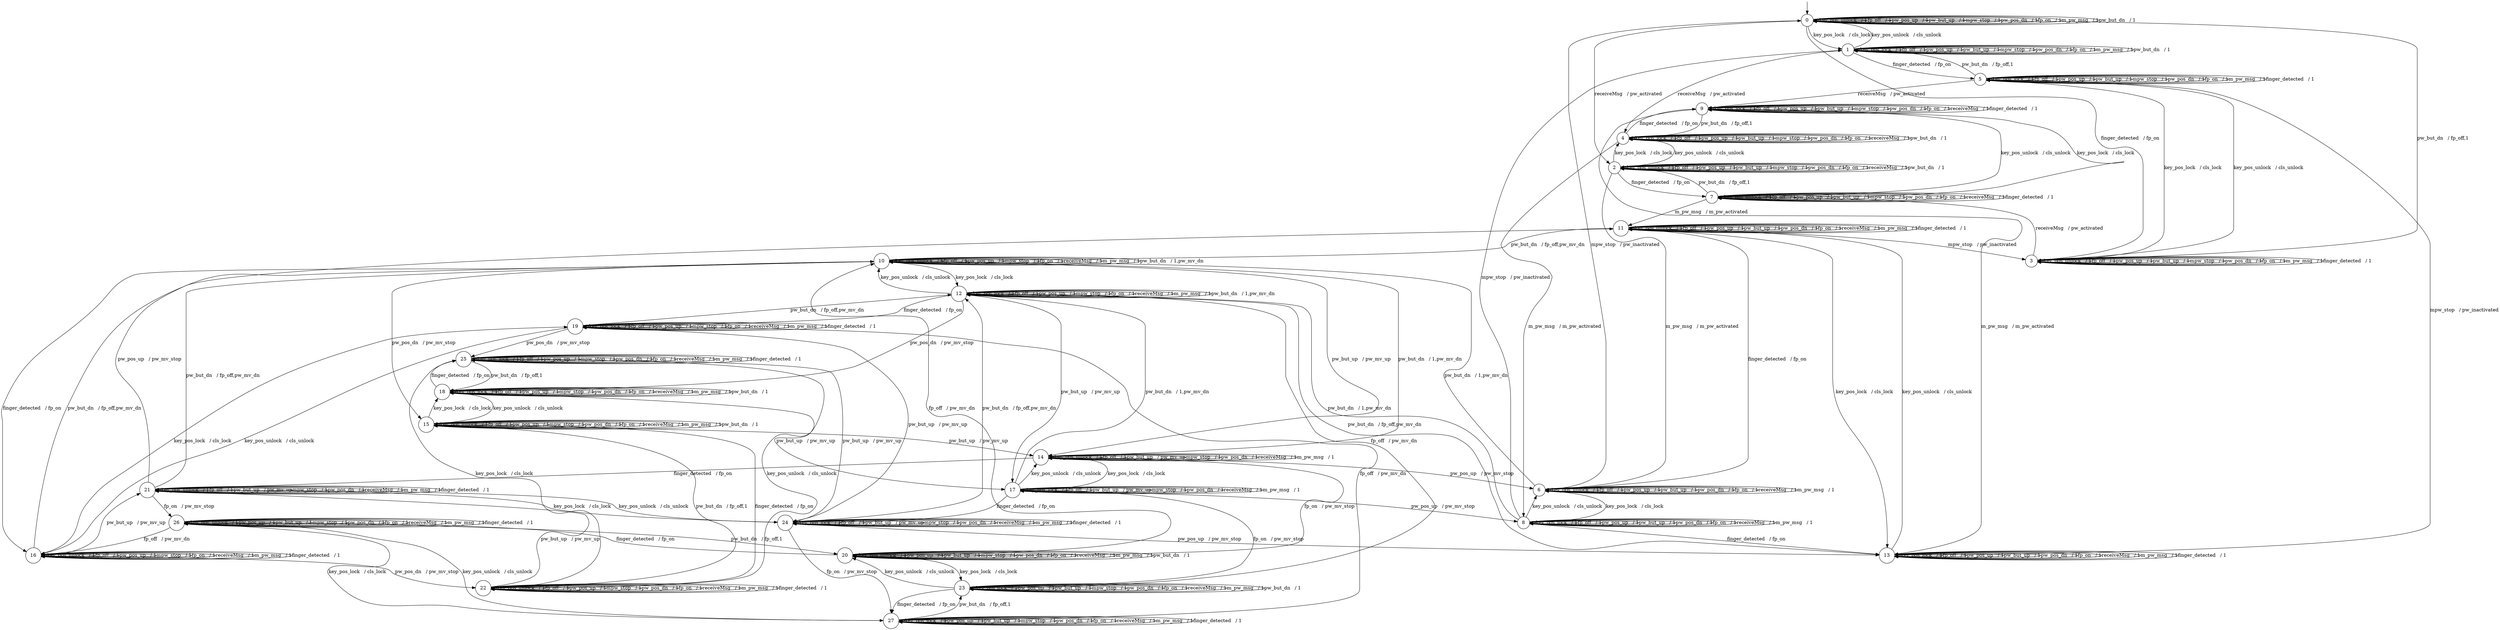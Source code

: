digraph g {

	s0 [shape="circle" label="0"];
	s1 [shape="circle" label="1"];
	s2 [shape="circle" label="2"];
	s3 [shape="circle" label="3"];
	s4 [shape="circle" label="4"];
	s5 [shape="circle" label="5"];
	s6 [shape="circle" label="6"];
	s7 [shape="circle" label="7"];
	s8 [shape="circle" label="8"];
	s9 [shape="circle" label="9"];
	s10 [shape="circle" label="10"];
	s11 [shape="circle" label="11"];
	s12 [shape="circle" label="12"];
	s13 [shape="circle" label="13"];
	s14 [shape="circle" label="14"];
	s15 [shape="circle" label="15"];
	s16 [shape="circle" label="16"];
	s17 [shape="circle" label="17"];
	s18 [shape="circle" label="18"];
	s19 [shape="circle" label="19"];
	s20 [shape="circle" label="20"];
	s21 [shape="circle" label="21"];
	s22 [shape="circle" label="22"];
	s23 [shape="circle" label="23"];
	s24 [shape="circle" label="24"];
	s25 [shape="circle" label="25"];
	s26 [shape="circle" label="26"];
	s27 [shape="circle" label="27"];
	s0 -> s0 [label="key_pos_unlock   / 1"];
	s0 -> s1 [label="key_pos_lock   / cls_lock"];
	s0 -> s0 [label="fp_off   / 1"];
	s0 -> s0 [label="pw_pos_up   / 1"];
	s0 -> s0 [label="pw_but_up   / 1"];
	s0 -> s0 [label="mpw_stop   / 1"];
	s0 -> s0 [label="pw_pos_dn   / 1"];
	s0 -> s0 [label="fp_on   / 1"];
	s0 -> s2 [label="receiveMsg   / pw_activated"];
	s0 -> s0 [label="m_pw_msg   / 1"];
	s0 -> s0 [label="pw_but_dn   / 1"];
	s0 -> s3 [label="finger_detected   / fp_on"];
	s1 -> s0 [label="key_pos_unlock   / cls_unlock"];
	s1 -> s1 [label="key_pos_lock   / 1"];
	s1 -> s1 [label="fp_off   / 1"];
	s1 -> s1 [label="pw_pos_up   / 1"];
	s1 -> s1 [label="pw_but_up   / 1"];
	s1 -> s1 [label="mpw_stop   / 1"];
	s1 -> s1 [label="pw_pos_dn   / 1"];
	s1 -> s1 [label="fp_on   / 1"];
	s1 -> s4 [label="receiveMsg   / pw_activated"];
	s1 -> s1 [label="m_pw_msg   / 1"];
	s1 -> s1 [label="pw_but_dn   / 1"];
	s1 -> s5 [label="finger_detected   / fp_on"];
	s2 -> s2 [label="key_pos_unlock   / 1"];
	s2 -> s4 [label="key_pos_lock   / cls_lock"];
	s2 -> s2 [label="fp_off   / 1"];
	s2 -> s2 [label="pw_pos_up   / 1"];
	s2 -> s2 [label="pw_but_up   / 1"];
	s2 -> s2 [label="mpw_stop   / 1"];
	s2 -> s2 [label="pw_pos_dn   / 1"];
	s2 -> s2 [label="fp_on   / 1"];
	s2 -> s2 [label="receiveMsg   / 1"];
	s2 -> s6 [label="m_pw_msg   / m_pw_activated"];
	s2 -> s2 [label="pw_but_dn   / 1"];
	s2 -> s7 [label="finger_detected   / fp_on"];
	s3 -> s3 [label="key_pos_unlock   / 1"];
	s3 -> s5 [label="key_pos_lock   / cls_lock"];
	s3 -> s3 [label="fp_off   / 1"];
	s3 -> s3 [label="pw_pos_up   / 1"];
	s3 -> s3 [label="pw_but_up   / 1"];
	s3 -> s3 [label="mpw_stop   / 1"];
	s3 -> s3 [label="pw_pos_dn   / 1"];
	s3 -> s3 [label="fp_on   / 1"];
	s3 -> s7 [label="receiveMsg   / pw_activated"];
	s3 -> s3 [label="m_pw_msg   / 1"];
	s3 -> s0 [label="pw_but_dn   / fp_off,1"];
	s3 -> s3 [label="finger_detected   / 1"];
	s4 -> s2 [label="key_pos_unlock   / cls_unlock"];
	s4 -> s4 [label="key_pos_lock   / 1"];
	s4 -> s4 [label="fp_off   / 1"];
	s4 -> s4 [label="pw_pos_up   / 1"];
	s4 -> s4 [label="pw_but_up   / 1"];
	s4 -> s4 [label="mpw_stop   / 1"];
	s4 -> s4 [label="pw_pos_dn   / 1"];
	s4 -> s4 [label="fp_on   / 1"];
	s4 -> s4 [label="receiveMsg   / 1"];
	s4 -> s8 [label="m_pw_msg   / m_pw_activated"];
	s4 -> s4 [label="pw_but_dn   / 1"];
	s4 -> s9 [label="finger_detected   / fp_on"];
	s5 -> s3 [label="key_pos_unlock   / cls_unlock"];
	s5 -> s5 [label="key_pos_lock   / 1"];
	s5 -> s5 [label="fp_off   / 1"];
	s5 -> s5 [label="pw_pos_up   / 1"];
	s5 -> s5 [label="pw_but_up   / 1"];
	s5 -> s5 [label="mpw_stop   / 1"];
	s5 -> s5 [label="pw_pos_dn   / 1"];
	s5 -> s5 [label="fp_on   / 1"];
	s5 -> s9 [label="receiveMsg   / pw_activated"];
	s5 -> s5 [label="m_pw_msg   / 1"];
	s5 -> s1 [label="pw_but_dn   / fp_off,1"];
	s5 -> s5 [label="finger_detected   / 1"];
	s6 -> s6 [label="key_pos_unlock   / 1"];
	s6 -> s8 [label="key_pos_lock   / cls_lock"];
	s6 -> s6 [label="fp_off   / 1"];
	s6 -> s6 [label="pw_pos_up   / 1"];
	s6 -> s6 [label="pw_but_up   / 1"];
	s6 -> s0 [label="mpw_stop   / pw_inactivated"];
	s6 -> s6 [label="pw_pos_dn   / 1"];
	s6 -> s6 [label="fp_on   / 1"];
	s6 -> s6 [label="receiveMsg   / 1"];
	s6 -> s6 [label="m_pw_msg   / 1"];
	s6 -> s10 [label="pw_but_dn   / 1,pw_mv_dn"];
	s6 -> s11 [label="finger_detected   / fp_on"];
	s7 -> s7 [label="key_pos_unlock   / 1"];
	s7 -> s9 [label="key_pos_lock   / cls_lock"];
	s7 -> s7 [label="fp_off   / 1"];
	s7 -> s7 [label="pw_pos_up   / 1"];
	s7 -> s7 [label="pw_but_up   / 1"];
	s7 -> s7 [label="mpw_stop   / 1"];
	s7 -> s7 [label="pw_pos_dn   / 1"];
	s7 -> s7 [label="fp_on   / 1"];
	s7 -> s7 [label="receiveMsg   / 1"];
	s7 -> s11 [label="m_pw_msg   / m_pw_activated"];
	s7 -> s2 [label="pw_but_dn   / fp_off,1"];
	s7 -> s7 [label="finger_detected   / 1"];
	s8 -> s6 [label="key_pos_unlock   / cls_unlock"];
	s8 -> s8 [label="key_pos_lock   / 1"];
	s8 -> s8 [label="fp_off   / 1"];
	s8 -> s8 [label="pw_pos_up   / 1"];
	s8 -> s8 [label="pw_but_up   / 1"];
	s8 -> s1 [label="mpw_stop   / pw_inactivated"];
	s8 -> s8 [label="pw_pos_dn   / 1"];
	s8 -> s8 [label="fp_on   / 1"];
	s8 -> s8 [label="receiveMsg   / 1"];
	s8 -> s8 [label="m_pw_msg   / 1"];
	s8 -> s12 [label="pw_but_dn   / 1,pw_mv_dn"];
	s8 -> s13 [label="finger_detected   / fp_on"];
	s9 -> s7 [label="key_pos_unlock   / cls_unlock"];
	s9 -> s9 [label="key_pos_lock   / 1"];
	s9 -> s9 [label="fp_off   / 1"];
	s9 -> s9 [label="pw_pos_up   / 1"];
	s9 -> s9 [label="pw_but_up   / 1"];
	s9 -> s9 [label="mpw_stop   / 1"];
	s9 -> s9 [label="pw_pos_dn   / 1"];
	s9 -> s9 [label="fp_on   / 1"];
	s9 -> s9 [label="receiveMsg   / 1"];
	s9 -> s13 [label="m_pw_msg   / m_pw_activated"];
	s9 -> s4 [label="pw_but_dn   / fp_off,1"];
	s9 -> s9 [label="finger_detected   / 1"];
	s10 -> s10 [label="key_pos_unlock   / 1"];
	s10 -> s12 [label="key_pos_lock   / cls_lock"];
	s10 -> s10 [label="fp_off   / 1"];
	s10 -> s10 [label="pw_pos_up   / 1"];
	s10 -> s14 [label="pw_but_up   / pw_mv_up"];
	s10 -> s10 [label="mpw_stop   / 1"];
	s10 -> s15 [label="pw_pos_dn   / pw_mv_stop"];
	s10 -> s10 [label="fp_on   / 1"];
	s10 -> s10 [label="receiveMsg   / 1"];
	s10 -> s10 [label="m_pw_msg   / 1"];
	s10 -> s10 [label="pw_but_dn   / 1,pw_mv_dn"];
	s10 -> s16 [label="finger_detected   / fp_on"];
	s11 -> s11 [label="key_pos_unlock   / 1"];
	s11 -> s13 [label="key_pos_lock   / cls_lock"];
	s11 -> s11 [label="fp_off   / 1"];
	s11 -> s11 [label="pw_pos_up   / 1"];
	s11 -> s11 [label="pw_but_up   / 1"];
	s11 -> s3 [label="mpw_stop   / pw_inactivated"];
	s11 -> s11 [label="pw_pos_dn   / 1"];
	s11 -> s11 [label="fp_on   / 1"];
	s11 -> s11 [label="receiveMsg   / 1"];
	s11 -> s11 [label="m_pw_msg   / 1"];
	s11 -> s10 [label="pw_but_dn   / fp_off,pw_mv_dn"];
	s11 -> s11 [label="finger_detected   / 1"];
	s12 -> s10 [label="key_pos_unlock   / cls_unlock"];
	s12 -> s12 [label="key_pos_lock   / 1"];
	s12 -> s12 [label="fp_off   / 1"];
	s12 -> s12 [label="pw_pos_up   / 1"];
	s12 -> s17 [label="pw_but_up   / pw_mv_up"];
	s12 -> s12 [label="mpw_stop   / 1"];
	s12 -> s18 [label="pw_pos_dn   / pw_mv_stop"];
	s12 -> s12 [label="fp_on   / 1"];
	s12 -> s12 [label="receiveMsg   / 1"];
	s12 -> s12 [label="m_pw_msg   / 1"];
	s12 -> s12 [label="pw_but_dn   / 1,pw_mv_dn"];
	s12 -> s19 [label="finger_detected   / fp_on"];
	s13 -> s11 [label="key_pos_unlock   / cls_unlock"];
	s13 -> s13 [label="key_pos_lock   / 1"];
	s13 -> s13 [label="fp_off   / 1"];
	s13 -> s13 [label="pw_pos_up   / 1"];
	s13 -> s13 [label="pw_but_up   / 1"];
	s13 -> s5 [label="mpw_stop   / pw_inactivated"];
	s13 -> s13 [label="pw_pos_dn   / 1"];
	s13 -> s13 [label="fp_on   / 1"];
	s13 -> s13 [label="receiveMsg   / 1"];
	s13 -> s13 [label="m_pw_msg   / 1"];
	s13 -> s12 [label="pw_but_dn   / fp_off,pw_mv_dn"];
	s13 -> s13 [label="finger_detected   / 1"];
	s14 -> s14 [label="key_pos_unlock   / 1"];
	s14 -> s17 [label="key_pos_lock   / cls_lock"];
	s14 -> s14 [label="fp_off   / 1"];
	s14 -> s6 [label="pw_pos_up   / pw_mv_stop"];
	s14 -> s14 [label="pw_but_up   / pw_mv_up"];
	s14 -> s14 [label="mpw_stop   / 1"];
	s14 -> s14 [label="pw_pos_dn   / 1"];
	s14 -> s20 [label="fp_on   / pw_mv_stop"];
	s14 -> s14 [label="receiveMsg   / 1"];
	s14 -> s14 [label="m_pw_msg   / 1"];
	s14 -> s10 [label="pw_but_dn   / 1,pw_mv_dn"];
	s14 -> s21 [label="finger_detected   / fp_on"];
	s15 -> s15 [label="key_pos_unlock   / 1"];
	s15 -> s18 [label="key_pos_lock   / cls_lock"];
	s15 -> s15 [label="fp_off   / 1"];
	s15 -> s15 [label="pw_pos_up   / 1"];
	s15 -> s14 [label="pw_but_up   / pw_mv_up"];
	s15 -> s15 [label="mpw_stop   / 1"];
	s15 -> s15 [label="pw_pos_dn   / 1"];
	s15 -> s15 [label="fp_on   / 1"];
	s15 -> s15 [label="receiveMsg   / 1"];
	s15 -> s15 [label="m_pw_msg   / 1"];
	s15 -> s15 [label="pw_but_dn   / 1"];
	s15 -> s22 [label="finger_detected   / fp_on"];
	s16 -> s16 [label="key_pos_unlock   / 1"];
	s16 -> s19 [label="key_pos_lock   / cls_lock"];
	s16 -> s16 [label="fp_off   / 1"];
	s16 -> s16 [label="pw_pos_up   / 1"];
	s16 -> s21 [label="pw_but_up   / pw_mv_up"];
	s16 -> s16 [label="mpw_stop   / 1"];
	s16 -> s22 [label="pw_pos_dn   / pw_mv_stop"];
	s16 -> s16 [label="fp_on   / 1"];
	s16 -> s16 [label="receiveMsg   / 1"];
	s16 -> s16 [label="m_pw_msg   / 1"];
	s16 -> s10 [label="pw_but_dn   / fp_off,pw_mv_dn"];
	s16 -> s16 [label="finger_detected   / 1"];
	s17 -> s14 [label="key_pos_unlock   / cls_unlock"];
	s17 -> s17 [label="key_pos_lock   / 1"];
	s17 -> s17 [label="fp_off   / 1"];
	s17 -> s8 [label="pw_pos_up   / pw_mv_stop"];
	s17 -> s17 [label="pw_but_up   / pw_mv_up"];
	s17 -> s17 [label="mpw_stop   / 1"];
	s17 -> s17 [label="pw_pos_dn   / 1"];
	s17 -> s23 [label="fp_on   / pw_mv_stop"];
	s17 -> s17 [label="receiveMsg   / 1"];
	s17 -> s17 [label="m_pw_msg   / 1"];
	s17 -> s12 [label="pw_but_dn   / 1,pw_mv_dn"];
	s17 -> s24 [label="finger_detected   / fp_on"];
	s18 -> s15 [label="key_pos_unlock   / cls_unlock"];
	s18 -> s18 [label="key_pos_lock   / 1"];
	s18 -> s18 [label="fp_off   / 1"];
	s18 -> s18 [label="pw_pos_up   / 1"];
	s18 -> s17 [label="pw_but_up   / pw_mv_up"];
	s18 -> s18 [label="mpw_stop   / 1"];
	s18 -> s18 [label="pw_pos_dn   / 1"];
	s18 -> s18 [label="fp_on   / 1"];
	s18 -> s18 [label="receiveMsg   / 1"];
	s18 -> s18 [label="m_pw_msg   / 1"];
	s18 -> s18 [label="pw_but_dn   / 1"];
	s18 -> s25 [label="finger_detected   / fp_on"];
	s19 -> s16 [label="key_pos_unlock   / cls_unlock"];
	s19 -> s19 [label="key_pos_lock   / 1"];
	s19 -> s19 [label="fp_off   / 1"];
	s19 -> s19 [label="pw_pos_up   / 1"];
	s19 -> s24 [label="pw_but_up   / pw_mv_up"];
	s19 -> s19 [label="mpw_stop   / 1"];
	s19 -> s25 [label="pw_pos_dn   / pw_mv_stop"];
	s19 -> s19 [label="fp_on   / 1"];
	s19 -> s19 [label="receiveMsg   / 1"];
	s19 -> s19 [label="m_pw_msg   / 1"];
	s19 -> s12 [label="pw_but_dn   / fp_off,pw_mv_dn"];
	s19 -> s19 [label="finger_detected   / 1"];
	s20 -> s20 [label="key_pos_unlock   / 1"];
	s20 -> s23 [label="key_pos_lock   / cls_lock"];
	s20 -> s10 [label="fp_off   / pw_mv_dn"];
	s20 -> s20 [label="pw_pos_up   / 1"];
	s20 -> s20 [label="pw_but_up   / 1"];
	s20 -> s20 [label="mpw_stop   / 1"];
	s20 -> s20 [label="pw_pos_dn   / 1"];
	s20 -> s20 [label="fp_on   / 1"];
	s20 -> s20 [label="receiveMsg   / 1"];
	s20 -> s20 [label="m_pw_msg   / 1"];
	s20 -> s20 [label="pw_but_dn   / 1"];
	s20 -> s26 [label="finger_detected   / fp_on"];
	s21 -> s21 [label="key_pos_unlock   / 1"];
	s21 -> s24 [label="key_pos_lock   / cls_lock"];
	s21 -> s21 [label="fp_off   / 1"];
	s21 -> s11 [label="pw_pos_up   / pw_mv_stop"];
	s21 -> s21 [label="pw_but_up   / pw_mv_up"];
	s21 -> s21 [label="mpw_stop   / 1"];
	s21 -> s21 [label="pw_pos_dn   / 1"];
	s21 -> s26 [label="fp_on   / pw_mv_stop"];
	s21 -> s21 [label="receiveMsg   / 1"];
	s21 -> s21 [label="m_pw_msg   / 1"];
	s21 -> s10 [label="pw_but_dn   / fp_off,pw_mv_dn"];
	s21 -> s21 [label="finger_detected   / 1"];
	s22 -> s22 [label="key_pos_unlock   / 1"];
	s22 -> s25 [label="key_pos_lock   / cls_lock"];
	s22 -> s22 [label="fp_off   / 1"];
	s22 -> s22 [label="pw_pos_up   / 1"];
	s22 -> s21 [label="pw_but_up   / pw_mv_up"];
	s22 -> s22 [label="mpw_stop   / 1"];
	s22 -> s22 [label="pw_pos_dn   / 1"];
	s22 -> s22 [label="fp_on   / 1"];
	s22 -> s22 [label="receiveMsg   / 1"];
	s22 -> s22 [label="m_pw_msg   / 1"];
	s22 -> s15 [label="pw_but_dn   / fp_off,1"];
	s22 -> s22 [label="finger_detected   / 1"];
	s23 -> s20 [label="key_pos_unlock   / cls_unlock"];
	s23 -> s23 [label="key_pos_lock   / 1"];
	s23 -> s12 [label="fp_off   / pw_mv_dn"];
	s23 -> s23 [label="pw_pos_up   / 1"];
	s23 -> s23 [label="pw_but_up   / 1"];
	s23 -> s23 [label="mpw_stop   / 1"];
	s23 -> s23 [label="pw_pos_dn   / 1"];
	s23 -> s23 [label="fp_on   / 1"];
	s23 -> s23 [label="receiveMsg   / 1"];
	s23 -> s23 [label="m_pw_msg   / 1"];
	s23 -> s23 [label="pw_but_dn   / 1"];
	s23 -> s27 [label="finger_detected   / fp_on"];
	s24 -> s21 [label="key_pos_unlock   / cls_unlock"];
	s24 -> s24 [label="key_pos_lock   / 1"];
	s24 -> s24 [label="fp_off   / 1"];
	s24 -> s13 [label="pw_pos_up   / pw_mv_stop"];
	s24 -> s24 [label="pw_but_up   / pw_mv_up"];
	s24 -> s24 [label="mpw_stop   / 1"];
	s24 -> s24 [label="pw_pos_dn   / 1"];
	s24 -> s27 [label="fp_on   / pw_mv_stop"];
	s24 -> s24 [label="receiveMsg   / 1"];
	s24 -> s24 [label="m_pw_msg   / 1"];
	s24 -> s12 [label="pw_but_dn   / fp_off,pw_mv_dn"];
	s24 -> s24 [label="finger_detected   / 1"];
	s25 -> s22 [label="key_pos_unlock   / cls_unlock"];
	s25 -> s25 [label="key_pos_lock   / 1"];
	s25 -> s25 [label="fp_off   / 1"];
	s25 -> s25 [label="pw_pos_up   / 1"];
	s25 -> s24 [label="pw_but_up   / pw_mv_up"];
	s25 -> s25 [label="mpw_stop   / 1"];
	s25 -> s25 [label="pw_pos_dn   / 1"];
	s25 -> s25 [label="fp_on   / 1"];
	s25 -> s25 [label="receiveMsg   / 1"];
	s25 -> s25 [label="m_pw_msg   / 1"];
	s25 -> s18 [label="pw_but_dn   / fp_off,1"];
	s25 -> s25 [label="finger_detected   / 1"];
	s26 -> s26 [label="key_pos_unlock   / 1"];
	s26 -> s27 [label="key_pos_lock   / cls_lock"];
	s26 -> s16 [label="fp_off   / pw_mv_dn"];
	s26 -> s26 [label="pw_pos_up   / 1"];
	s26 -> s26 [label="pw_but_up   / 1"];
	s26 -> s26 [label="mpw_stop   / 1"];
	s26 -> s26 [label="pw_pos_dn   / 1"];
	s26 -> s26 [label="fp_on   / 1"];
	s26 -> s26 [label="receiveMsg   / 1"];
	s26 -> s26 [label="m_pw_msg   / 1"];
	s26 -> s20 [label="pw_but_dn   / fp_off,1"];
	s26 -> s26 [label="finger_detected   / 1"];
	s27 -> s26 [label="key_pos_unlock   / cls_unlock"];
	s27 -> s27 [label="key_pos_lock   / 1"];
	s27 -> s19 [label="fp_off   / pw_mv_dn"];
	s27 -> s27 [label="pw_pos_up   / 1"];
	s27 -> s27 [label="pw_but_up   / 1"];
	s27 -> s27 [label="mpw_stop   / 1"];
	s27 -> s27 [label="pw_pos_dn   / 1"];
	s27 -> s27 [label="fp_on   / 1"];
	s27 -> s27 [label="receiveMsg   / 1"];
	s27 -> s27 [label="m_pw_msg   / 1"];
	s27 -> s23 [label="pw_but_dn   / fp_off,1"];
	s27 -> s27 [label="finger_detected   / 1"];

__start0 [label="" shape="none" width="0" height="0"];
__start0 -> s0;

}
